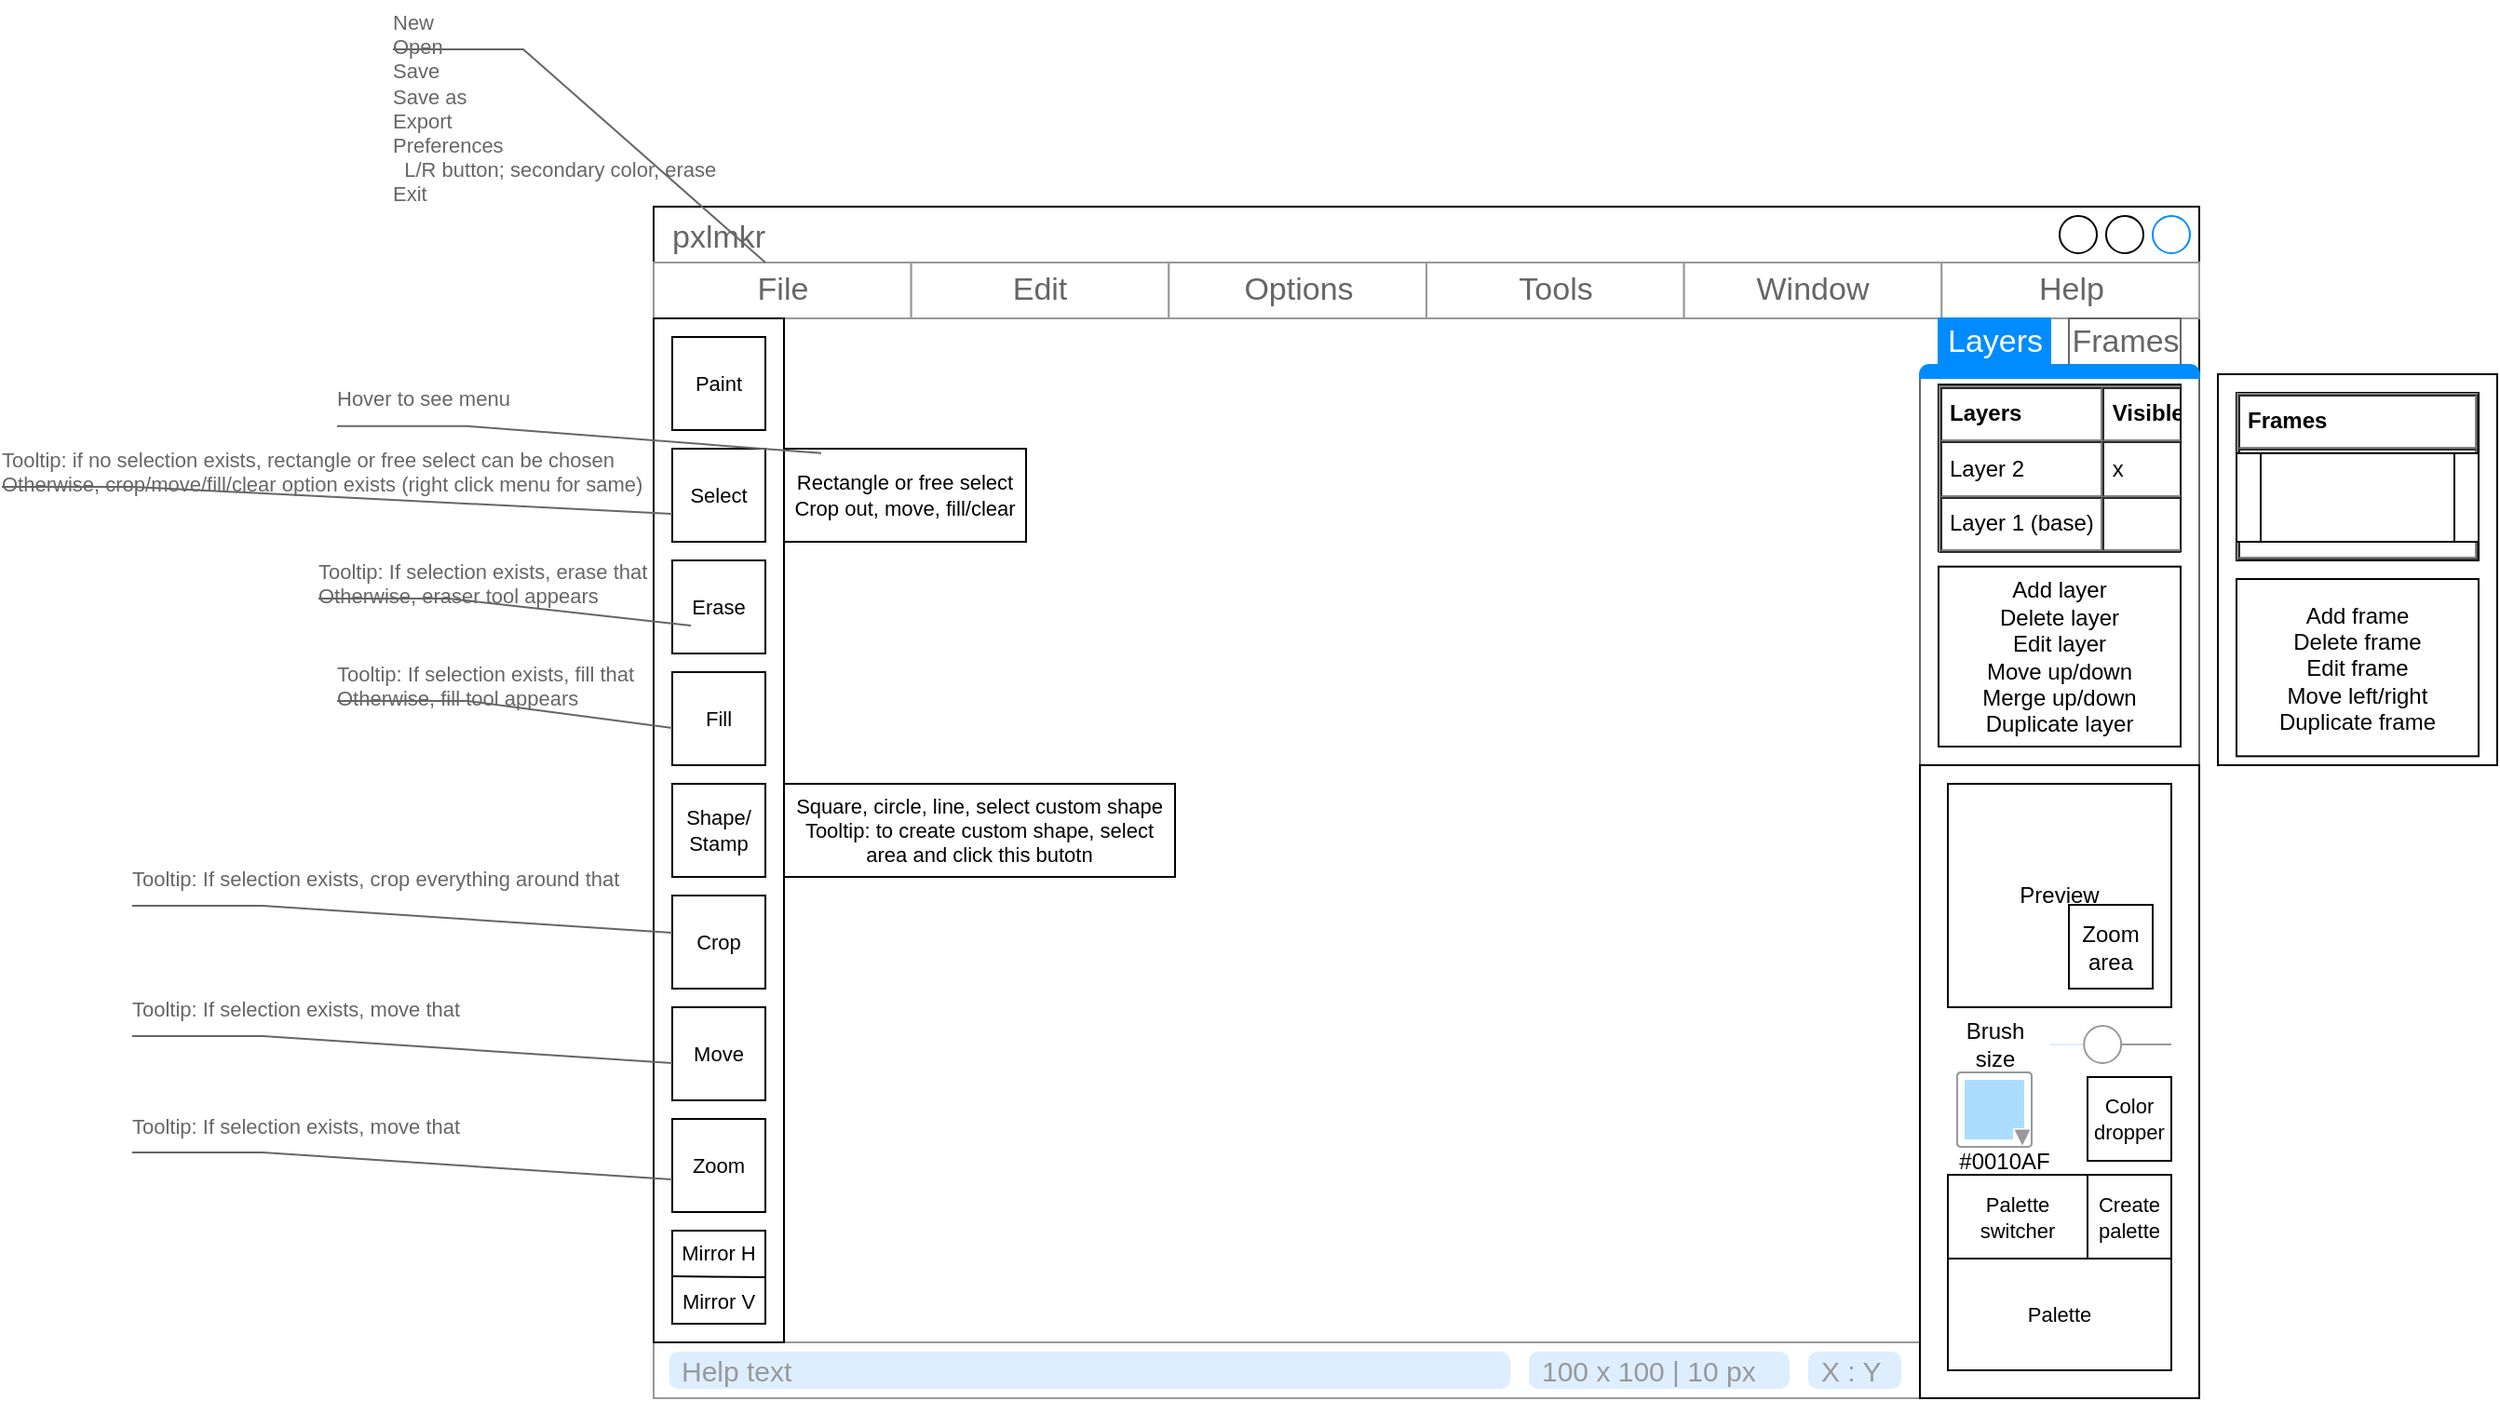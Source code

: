 <mxfile version="12.4.2" type="device" pages="1"><diagram id="En1DQ5ZO2vMYVyvPC4wf" name="Page-1"><mxGraphModel dx="1936" dy="1906" grid="1" gridSize="10" guides="1" tooltips="1" connect="1" arrows="1" fold="1" page="1" pageScale="1" pageWidth="850" pageHeight="1100" math="0" shadow="0"><root><mxCell id="0"/><mxCell id="1" parent="0"/><mxCell id="8PF2_N2sPzeez9lQlafh-1" value="pxlmkr" style="strokeWidth=1;shadow=0;dashed=0;align=center;html=1;shape=mxgraph.mockup.containers.window;align=left;verticalAlign=top;spacingLeft=8;strokeColor2=#008cff;strokeColor3=#c4c4c4;fontColor=#666666;mainText=;fontSize=17;labelBackgroundColor=none;" parent="1" vertex="1"><mxGeometry x="10" y="40" width="830" height="640" as="geometry"/></mxCell><mxCell id="8PF2_N2sPzeez9lQlafh-2" value="" style="strokeWidth=1;shadow=0;dashed=0;align=center;html=1;shape=mxgraph.mockup.forms.rrect;rSize=0;strokeColor=#999999;" parent="1" vertex="1"><mxGeometry x="10" y="70" width="830" height="30" as="geometry"/></mxCell><mxCell id="8PF2_N2sPzeez9lQlafh-3" value="File" style="strokeColor=inherit;fillColor=inherit;gradientColor=inherit;strokeWidth=1;shadow=0;dashed=0;align=center;html=1;shape=mxgraph.mockup.forms.rrect;rSize=0;fontSize=17;fontColor=#666666;" parent="8PF2_N2sPzeez9lQlafh-2" vertex="1"><mxGeometry width="138.333" height="30" as="geometry"/></mxCell><mxCell id="8PF2_N2sPzeez9lQlafh-4" value="Edit" style="strokeColor=inherit;fillColor=inherit;gradientColor=inherit;strokeWidth=1;shadow=0;dashed=0;align=center;html=1;shape=mxgraph.mockup.forms.rrect;rSize=0;fontSize=17;fontColor=#666666;" parent="8PF2_N2sPzeez9lQlafh-2" vertex="1"><mxGeometry x="138.333" width="138.333" height="30" as="geometry"/></mxCell><mxCell id="8PF2_N2sPzeez9lQlafh-5" value="Options" style="strokeColor=inherit;fillColor=inherit;gradientColor=inherit;strokeWidth=1;shadow=0;dashed=0;align=center;html=1;shape=mxgraph.mockup.forms.rrect;rSize=0;fontSize=17;fontColor=#666666;" parent="8PF2_N2sPzeez9lQlafh-2" vertex="1"><mxGeometry x="276.667" width="138.333" height="30" as="geometry"/></mxCell><mxCell id="8PF2_N2sPzeez9lQlafh-6" value="Tools" style="strokeColor=inherit;fillColor=inherit;gradientColor=inherit;strokeWidth=1;shadow=0;dashed=0;align=center;html=1;shape=mxgraph.mockup.forms.rrect;rSize=0;fontSize=17;fontColor=#666666;" parent="8PF2_N2sPzeez9lQlafh-2" vertex="1"><mxGeometry x="415" width="138.333" height="30" as="geometry"/></mxCell><mxCell id="8PF2_N2sPzeez9lQlafh-7" value="Window" style="strokeColor=inherit;fillColor=inherit;gradientColor=inherit;strokeWidth=1;shadow=0;dashed=0;align=center;html=1;shape=mxgraph.mockup.forms.rrect;rSize=0;fontSize=17;fontColor=#666666;" parent="8PF2_N2sPzeez9lQlafh-2" vertex="1"><mxGeometry x="553.333" width="138.333" height="30" as="geometry"/></mxCell><mxCell id="8PF2_N2sPzeez9lQlafh-8" value="Help" style="strokeColor=inherit;fillColor=inherit;gradientColor=inherit;strokeWidth=1;shadow=0;dashed=0;align=center;html=1;shape=mxgraph.mockup.forms.rrect;rSize=0;fontSize=17;fontColor=#666666;" parent="8PF2_N2sPzeez9lQlafh-2" vertex="1"><mxGeometry x="691.667" width="138.333" height="30" as="geometry"/></mxCell><mxCell id="8PF2_N2sPzeez9lQlafh-9" value="" style="strokeWidth=1;shadow=0;dashed=0;align=center;html=1;shape=mxgraph.mockup.misc.rrect;rSize=0;strokeColor=#999999;fillColor=#ffffff;" parent="1" vertex="1"><mxGeometry x="10" y="650" width="830" height="30" as="geometry"/></mxCell><mxCell id="8PF2_N2sPzeez9lQlafh-10" value="Help text" style="strokeWidth=1;shadow=0;dashed=0;align=center;html=1;shape=mxgraph.mockup.misc.rrect;rSize=5;strokeColor=none;fontSize=15;fontColor=#999999;fillColor=#ddeeff;align=left;spacingLeft=5;" parent="8PF2_N2sPzeez9lQlafh-9" vertex="1"><mxGeometry x="8.3" y="5" width="451.7" height="20" as="geometry"/></mxCell><mxCell id="8PF2_N2sPzeez9lQlafh-12" value="X : Y" style="strokeWidth=1;shadow=0;dashed=0;align=right;html=1;shape=mxgraph.mockup.misc.rrect;rSize=5;strokeColor=none;fontSize=15;fontColor=#999999;fillColor=#ddeeff;align=left;spacingLeft=5;" parent="8PF2_N2sPzeez9lQlafh-9" vertex="1"><mxGeometry x="620" y="5" width="50" height="20" as="geometry"/></mxCell><mxCell id="8PF2_N2sPzeez9lQlafh-13" value="" style="strokeWidth=1;shadow=0;dashed=0;align=center;html=1;shape=mxgraph.mockup.misc.anchor;" parent="8PF2_N2sPzeez9lQlafh-9" vertex="1"><mxGeometry x="821.7" y="15" as="geometry"/></mxCell><mxCell id="8PF2_N2sPzeez9lQlafh-15" value="" style="strokeWidth=1;shadow=0;dashed=0;align=center;html=1;shape=mxgraph.mockup.misc.anchor;" parent="8PF2_N2sPzeez9lQlafh-9" vertex="1"><mxGeometry x="771.9" y="15" as="geometry"/></mxCell><mxCell id="kb-xAvZvbKm9jyOy52Qh-4" value="100 x 100 | 10 px" style="strokeWidth=1;shadow=0;dashed=0;align=right;html=1;shape=mxgraph.mockup.misc.rrect;rSize=5;strokeColor=none;fontSize=15;fontColor=#999999;fillColor=#ddeeff;align=left;spacingLeft=5;" vertex="1" parent="8PF2_N2sPzeez9lQlafh-9"><mxGeometry x="470" y="5" width="140" height="20" as="geometry"/></mxCell><mxCell id="8PF2_N2sPzeez9lQlafh-26" value="" style="rounded=0;whiteSpace=wrap;html=1;align=right;" parent="1" vertex="1"><mxGeometry x="10" y="100" width="70" height="550" as="geometry"/></mxCell><mxCell id="8PF2_N2sPzeez9lQlafh-37" value="" style="strokeWidth=1;shadow=0;dashed=0;align=center;html=1;shape=mxgraph.mockup.containers.marginRect2;rectMarginTop=32;strokeColor=#666666;gradientColor=none;rotation=0;" parent="1" vertex="1"><mxGeometry x="690" y="100" width="150" height="240" as="geometry"/></mxCell><mxCell id="8PF2_N2sPzeez9lQlafh-38" value="Frames" style="strokeColor=inherit;fillColor=inherit;gradientColor=inherit;strokeWidth=1;shadow=0;dashed=0;align=center;html=1;shape=mxgraph.mockup.containers.rrect;rSize=0;fontSize=17;fontColor=#666666;gradientColor=none;rotation=0;" parent="8PF2_N2sPzeez9lQlafh-37" vertex="1"><mxGeometry width="60" height="25" relative="1" as="geometry"><mxPoint x="80" y="-6.123e-16" as="offset"/></mxGeometry></mxCell><mxCell id="8PF2_N2sPzeez9lQlafh-39" value="Layers" style="strokeWidth=1;shadow=0;dashed=0;align=center;html=1;shape=mxgraph.mockup.containers.rrect;rSize=0;fontSize=17;fontColor=#ffffff;strokeColor=#008cff;fillColor=#008cff;rotation=0;" parent="8PF2_N2sPzeez9lQlafh-37" vertex="1"><mxGeometry width="60" height="25" relative="1" as="geometry"><mxPoint x="10" y="-1.592e-14" as="offset"/></mxGeometry></mxCell><mxCell id="8PF2_N2sPzeez9lQlafh-41" value="" style="strokeWidth=1;shadow=0;dashed=0;align=center;html=1;shape=mxgraph.mockup.containers.topButton;rSize=5;strokeColor=#008cff;fillColor=#008cff;gradientColor=none;resizeWidth=1;movable=0;deletable=1;rotation=0;" parent="8PF2_N2sPzeez9lQlafh-37" vertex="1"><mxGeometry width="150.0" height="7" relative="1" as="geometry"><mxPoint y="25" as="offset"/></mxGeometry></mxCell><mxCell id="1B5TuqxuhbT8bGSIZ_H2-3" value="&lt;table cellpadding=&quot;4&quot; cellspacing=&quot;0&quot; border=&quot;1&quot; style=&quot;font-size: 1em ; width: 100% ; height: 100%&quot;&gt;&lt;tbody&gt;&lt;tr&gt;&lt;th&gt;Layers&lt;/th&gt;&lt;td&gt;&lt;b&gt;Visible&lt;/b&gt;&lt;/td&gt;&lt;/tr&gt;&lt;tr&gt;&lt;td&gt;Layer 2&lt;/td&gt;&lt;td&gt;x&lt;/td&gt;&lt;/tr&gt;&lt;tr&gt;&lt;td&gt;Layer 1 (base)&lt;/td&gt;&lt;td&gt;&lt;br&gt;&lt;/td&gt;&lt;/tr&gt;&lt;/tbody&gt;&lt;/table&gt; " style="verticalAlign=top;align=left;overflow=fill;fontSize=12;fontFamily=Helvetica;html=1" parent="8PF2_N2sPzeez9lQlafh-37" vertex="1"><mxGeometry x="10" y="35.56" width="130" height="89.55" as="geometry"/></mxCell><mxCell id="1B5TuqxuhbT8bGSIZ_H2-2" value="Add layer&lt;br&gt;Delete layer&lt;br&gt;Edit layer&lt;br&gt;Move up/down&lt;br&gt;Merge up/down&lt;br&gt;Duplicate layer" style="rounded=0;whiteSpace=wrap;html=1;" parent="8PF2_N2sPzeez9lQlafh-37" vertex="1"><mxGeometry x="10" y="133.33" width="130" height="96.67" as="geometry"/></mxCell><mxCell id="8PF2_N2sPzeez9lQlafh-42" value="" style="rounded=0;whiteSpace=wrap;html=1;align=right;" parent="1" vertex="1"><mxGeometry x="690" y="340" width="150" height="340" as="geometry"/></mxCell><mxCell id="1B5TuqxuhbT8bGSIZ_H2-13" value="" style="verticalLabelPosition=bottom;shadow=0;dashed=0;align=center;html=1;verticalAlign=top;strokeWidth=1;shape=mxgraph.mockup.forms.colorPicker;chosenColor=#aaddff;fontSize=11;" parent="1" vertex="1"><mxGeometry x="710" y="505" width="40" height="40" as="geometry"/></mxCell><mxCell id="1B5TuqxuhbT8bGSIZ_H2-14" value="Palette" style="rounded=0;whiteSpace=wrap;html=1;fontSize=11;" parent="1" vertex="1"><mxGeometry x="705" y="605" width="120" height="60" as="geometry"/></mxCell><mxCell id="1B5TuqxuhbT8bGSIZ_H2-15" value="Shape/&lt;br&gt;Stamp" style="whiteSpace=wrap;html=1;aspect=fixed;fontSize=11;" parent="1" vertex="1"><mxGeometry x="20" y="350" width="50" height="50" as="geometry"/></mxCell><mxCell id="1B5TuqxuhbT8bGSIZ_H2-16" value="Paint" style="whiteSpace=wrap;html=1;aspect=fixed;fontSize=11;" parent="1" vertex="1"><mxGeometry x="20" y="110" width="50" height="50" as="geometry"/></mxCell><mxCell id="1B5TuqxuhbT8bGSIZ_H2-17" value="Select" style="whiteSpace=wrap;html=1;aspect=fixed;fontSize=11;" parent="1" vertex="1"><mxGeometry x="20" y="170" width="50" height="50" as="geometry"/></mxCell><mxCell id="1B5TuqxuhbT8bGSIZ_H2-18" value="Erase" style="whiteSpace=wrap;html=1;aspect=fixed;fontSize=11;" parent="1" vertex="1"><mxGeometry x="20" y="230" width="50" height="50" as="geometry"/></mxCell><mxCell id="1B5TuqxuhbT8bGSIZ_H2-19" value="Fill" style="whiteSpace=wrap;html=1;aspect=fixed;fontSize=11;" parent="1" vertex="1"><mxGeometry x="20" y="290" width="50" height="50" as="geometry"/></mxCell><mxCell id="1B5TuqxuhbT8bGSIZ_H2-20" value="Mirror H&lt;br&gt;&lt;br&gt;Mirror V" style="whiteSpace=wrap;html=1;aspect=fixed;fontSize=11;" parent="1" vertex="1"><mxGeometry x="20" y="590" width="50" height="50" as="geometry"/></mxCell><mxCell id="1B5TuqxuhbT8bGSIZ_H2-21" value="Crop" style="whiteSpace=wrap;html=1;aspect=fixed;fontSize=11;" parent="1" vertex="1"><mxGeometry x="20" y="410" width="50" height="50" as="geometry"/></mxCell><mxCell id="1B5TuqxuhbT8bGSIZ_H2-22" value="Move" style="whiteSpace=wrap;html=1;aspect=fixed;fontSize=11;" parent="1" vertex="1"><mxGeometry x="20" y="470" width="50" height="50" as="geometry"/></mxCell><mxCell id="1B5TuqxuhbT8bGSIZ_H2-23" value="Zoom" style="whiteSpace=wrap;html=1;aspect=fixed;fontSize=11;" parent="1" vertex="1"><mxGeometry x="20" y="530" width="50" height="50" as="geometry"/></mxCell><mxCell id="8aQflHbQgV8NfMs-4lFc-1" value="" style="rounded=0;whiteSpace=wrap;html=1;" parent="1" vertex="1"><mxGeometry x="850" y="130" width="150" height="210" as="geometry"/></mxCell><mxCell id="8aQflHbQgV8NfMs-4lFc-10" value="&lt;table cellpadding=&quot;4&quot; cellspacing=&quot;0&quot; border=&quot;1&quot; style=&quot;font-size: 1em ; width: 100% ; height: 100%&quot;&gt;&lt;tbody&gt;&lt;tr&gt;&lt;th&gt;Frames&lt;/th&gt;&lt;/tr&gt;&lt;tr&gt;&lt;td&gt;Layer 2&lt;/td&gt;&lt;/tr&gt;&lt;tr&gt;&lt;td&gt;Layer 1 (background)&lt;/td&gt;&lt;/tr&gt;&lt;/tbody&gt;&lt;/table&gt; " style="verticalAlign=top;align=left;overflow=fill;fontSize=12;fontFamily=Helvetica;html=1" parent="1" vertex="1"><mxGeometry x="860" y="140" width="130" height="90" as="geometry"/></mxCell><mxCell id="8aQflHbQgV8NfMs-4lFc-11" value="" style="shape=process;whiteSpace=wrap;html=1;backgroundOutline=1;" parent="1" vertex="1"><mxGeometry x="860" y="172.4" width="130" height="47.6" as="geometry"/></mxCell><mxCell id="8aQflHbQgV8NfMs-4lFc-12" value="Add frame&lt;br&gt;Delete frame&lt;br&gt;Edit frame&lt;br&gt;Move left/right&lt;br&gt;Duplicate frame" style="rounded=0;whiteSpace=wrap;html=1;" parent="1" vertex="1"><mxGeometry x="860" y="240" width="130" height="95.19" as="geometry"/></mxCell><mxCell id="1B5TuqxuhbT8bGSIZ_H2-1" value="Preview" style="rounded=0;whiteSpace=wrap;html=1;" parent="1" vertex="1"><mxGeometry x="705" y="350" width="120" height="120" as="geometry"/></mxCell><mxCell id="kb-xAvZvbKm9jyOy52Qh-2" value="" style="verticalLabelPosition=bottom;shadow=0;dashed=0;align=center;html=1;verticalAlign=top;strokeWidth=1;shape=mxgraph.mockup.forms.horSlider;strokeColor=#999999;sliderStyle=basic;sliderPos=42;handleStyle=circle;fillColor2=#ddeeff;" vertex="1" parent="1"><mxGeometry x="760" y="480" width="65" height="20" as="geometry"/></mxCell><mxCell id="kb-xAvZvbKm9jyOy52Qh-3" value="Brush&lt;br&gt;size" style="text;html=1;align=center;verticalAlign=middle;resizable=0;points=[];;autosize=1;" vertex="1" parent="1"><mxGeometry x="705" y="475" width="50" height="30" as="geometry"/></mxCell><mxCell id="kb-xAvZvbKm9jyOy52Qh-5" value="" style="endArrow=none;html=1;" edge="1" parent="1"><mxGeometry width="50" height="50" relative="1" as="geometry"><mxPoint x="20" y="614.5" as="sourcePoint"/><mxPoint x="70" y="615" as="targetPoint"/></mxGeometry></mxCell><mxCell id="kb-xAvZvbKm9jyOy52Qh-6" value="Zoom area" style="rounded=0;whiteSpace=wrap;html=1;labelBackgroundColor=none;labelBorderColor=none;fontColor=#000000;" vertex="1" parent="1"><mxGeometry x="770" y="415" width="45" height="45" as="geometry"/></mxCell><mxCell id="kb-xAvZvbKm9jyOy52Qh-7" value="Color&lt;br&gt;dropper" style="whiteSpace=wrap;html=1;aspect=fixed;fontSize=11;" vertex="1" parent="1"><mxGeometry x="780" y="507.5" width="45" height="45" as="geometry"/></mxCell><mxCell id="kb-xAvZvbKm9jyOy52Qh-9" value="Palette switcher" style="whiteSpace=wrap;html=1;fontSize=11;" vertex="1" parent="1"><mxGeometry x="705" y="560" width="75" height="45" as="geometry"/></mxCell><mxCell id="kb-xAvZvbKm9jyOy52Qh-10" value="#0010AF" style="text;html=1;align=center;verticalAlign=middle;resizable=0;points=[];;autosize=1;fontColor=#000000;" vertex="1" parent="1"><mxGeometry x="705" y="542.5" width="60" height="20" as="geometry"/></mxCell><mxCell id="kb-xAvZvbKm9jyOy52Qh-11" value="Create palette" style="whiteSpace=wrap;html=1;aspect=fixed;fontSize=11;" vertex="1" parent="1"><mxGeometry x="780" y="560" width="45" height="45" as="geometry"/></mxCell><mxCell id="kb-xAvZvbKm9jyOy52Qh-13" value="New&lt;br&gt;Open&lt;br&gt;Save&lt;br&gt;Save as&lt;br&gt;Export&lt;br&gt;Preferences&lt;br&gt;&amp;nbsp; L/R button; secondary color, erase&lt;br&gt;Exit" style="strokeWidth=1;shadow=0;dashed=0;align=center;html=1;shape=mxgraph.mockup.text.callout;linkText=;textSize=17;textColor=#666666;callDir=NW;callStyle=line;fontSize=11;fontColor=#666666;align=left;verticalAlign=top;strokeColor=#666666;labelBackgroundColor=none;spacing=0;" vertex="1" parent="1"><mxGeometry x="-130" y="-70" width="200" height="140" as="geometry"/></mxCell><mxCell id="kb-xAvZvbKm9jyOy52Qh-19" value="Rectangle or free select&lt;br&gt;Crop out, move, fill/clear" style="rounded=0;whiteSpace=wrap;html=1;labelBackgroundColor=none;fontSize=11;fontColor=#000000;" vertex="1" parent="1"><mxGeometry x="80" y="170" width="130" height="50" as="geometry"/></mxCell><mxCell id="kb-xAvZvbKm9jyOy52Qh-20" value="Square, circle, line, select custom shape&lt;br&gt;Tooltip: to create custom shape, select area and click this butotn" style="rounded=0;whiteSpace=wrap;html=1;labelBackgroundColor=none;fontSize=11;fontColor=#000000;" vertex="1" parent="1"><mxGeometry x="80" y="350" width="210" height="50" as="geometry"/></mxCell><mxCell id="kb-xAvZvbKm9jyOy52Qh-21" value="Hover to see menu" style="strokeWidth=1;shadow=0;dashed=0;align=center;html=1;shape=mxgraph.mockup.text.callout;linkText=;textSize=17;textColor=#666666;callDir=NW;callStyle=line;fontSize=11;fontColor=#666666;align=left;verticalAlign=top;strokeColor=#666666;labelBackgroundColor=none;spacing=0;" vertex="1" parent="1"><mxGeometry x="-160" y="132.4" width="260" height="40" as="geometry"/></mxCell><mxCell id="kb-xAvZvbKm9jyOy52Qh-22" value="Tooltip: if no selection exists, rectangle or free select can be chosen&lt;br&gt;Otherwise, crop/move/fill/clear option exists (right click menu for same)" style="strokeWidth=1;shadow=0;dashed=0;align=center;html=1;shape=mxgraph.mockup.text.callout;linkText=;textSize=17;textColor=#666666;callDir=NW;callStyle=line;fontSize=11;fontColor=#666666;align=left;verticalAlign=top;strokeColor=#666666;labelBackgroundColor=none;spacing=0;" vertex="1" parent="1"><mxGeometry x="-340" y="165" width="360" height="40" as="geometry"/></mxCell><mxCell id="kb-xAvZvbKm9jyOy52Qh-23" value="Tooltip: If selection exists, crop everything around that" style="strokeWidth=1;shadow=0;dashed=0;align=center;html=1;shape=mxgraph.mockup.text.callout;linkText=;textSize=17;textColor=#666666;callDir=NW;callStyle=line;fontSize=11;fontColor=#666666;align=left;verticalAlign=top;strokeColor=#666666;labelBackgroundColor=none;spacing=0;" vertex="1" parent="1"><mxGeometry x="-270" y="390" width="290" height="40" as="geometry"/></mxCell><mxCell id="kb-xAvZvbKm9jyOy52Qh-24" value="Tooltip: If selection exists, move that" style="strokeWidth=1;shadow=0;dashed=0;align=center;html=1;shape=mxgraph.mockup.text.callout;linkText=;textSize=17;textColor=#666666;callDir=NW;callStyle=line;fontSize=11;fontColor=#666666;align=left;verticalAlign=top;strokeColor=#666666;labelBackgroundColor=none;spacing=0;" vertex="1" parent="1"><mxGeometry x="-270" y="522.5" width="290" height="40" as="geometry"/></mxCell><mxCell id="kb-xAvZvbKm9jyOy52Qh-25" value="Tooltip: If selection exists, move that" style="strokeWidth=1;shadow=0;dashed=0;align=center;html=1;shape=mxgraph.mockup.text.callout;linkText=;textSize=17;textColor=#666666;callDir=NW;callStyle=line;fontSize=11;fontColor=#666666;align=left;verticalAlign=top;strokeColor=#666666;labelBackgroundColor=none;spacing=0;" vertex="1" parent="1"><mxGeometry x="-270" y="460" width="290" height="40" as="geometry"/></mxCell><mxCell id="kb-xAvZvbKm9jyOy52Qh-26" value="Tooltip: If selection exists, fill that&lt;br&gt;Otherwise, fill tool appears" style="strokeWidth=1;shadow=0;dashed=0;align=center;html=1;shape=mxgraph.mockup.text.callout;linkText=;textSize=17;textColor=#666666;callDir=NW;callStyle=line;fontSize=11;fontColor=#666666;align=left;verticalAlign=top;strokeColor=#666666;labelBackgroundColor=none;spacing=0;" vertex="1" parent="1"><mxGeometry x="-160" y="280" width="180" height="40" as="geometry"/></mxCell><mxCell id="kb-xAvZvbKm9jyOy52Qh-27" value="Tooltip: If selection exists, erase that&lt;br&gt;Otherwise, eraser tool appears" style="strokeWidth=1;shadow=0;dashed=0;align=center;html=1;shape=mxgraph.mockup.text.callout;linkText=;textSize=17;textColor=#666666;callDir=NW;callStyle=line;fontSize=11;fontColor=#666666;align=left;verticalAlign=top;strokeColor=#666666;labelBackgroundColor=none;spacing=0;" vertex="1" parent="1"><mxGeometry x="-170" y="225" width="200" height="40" as="geometry"/></mxCell></root></mxGraphModel></diagram></mxfile>